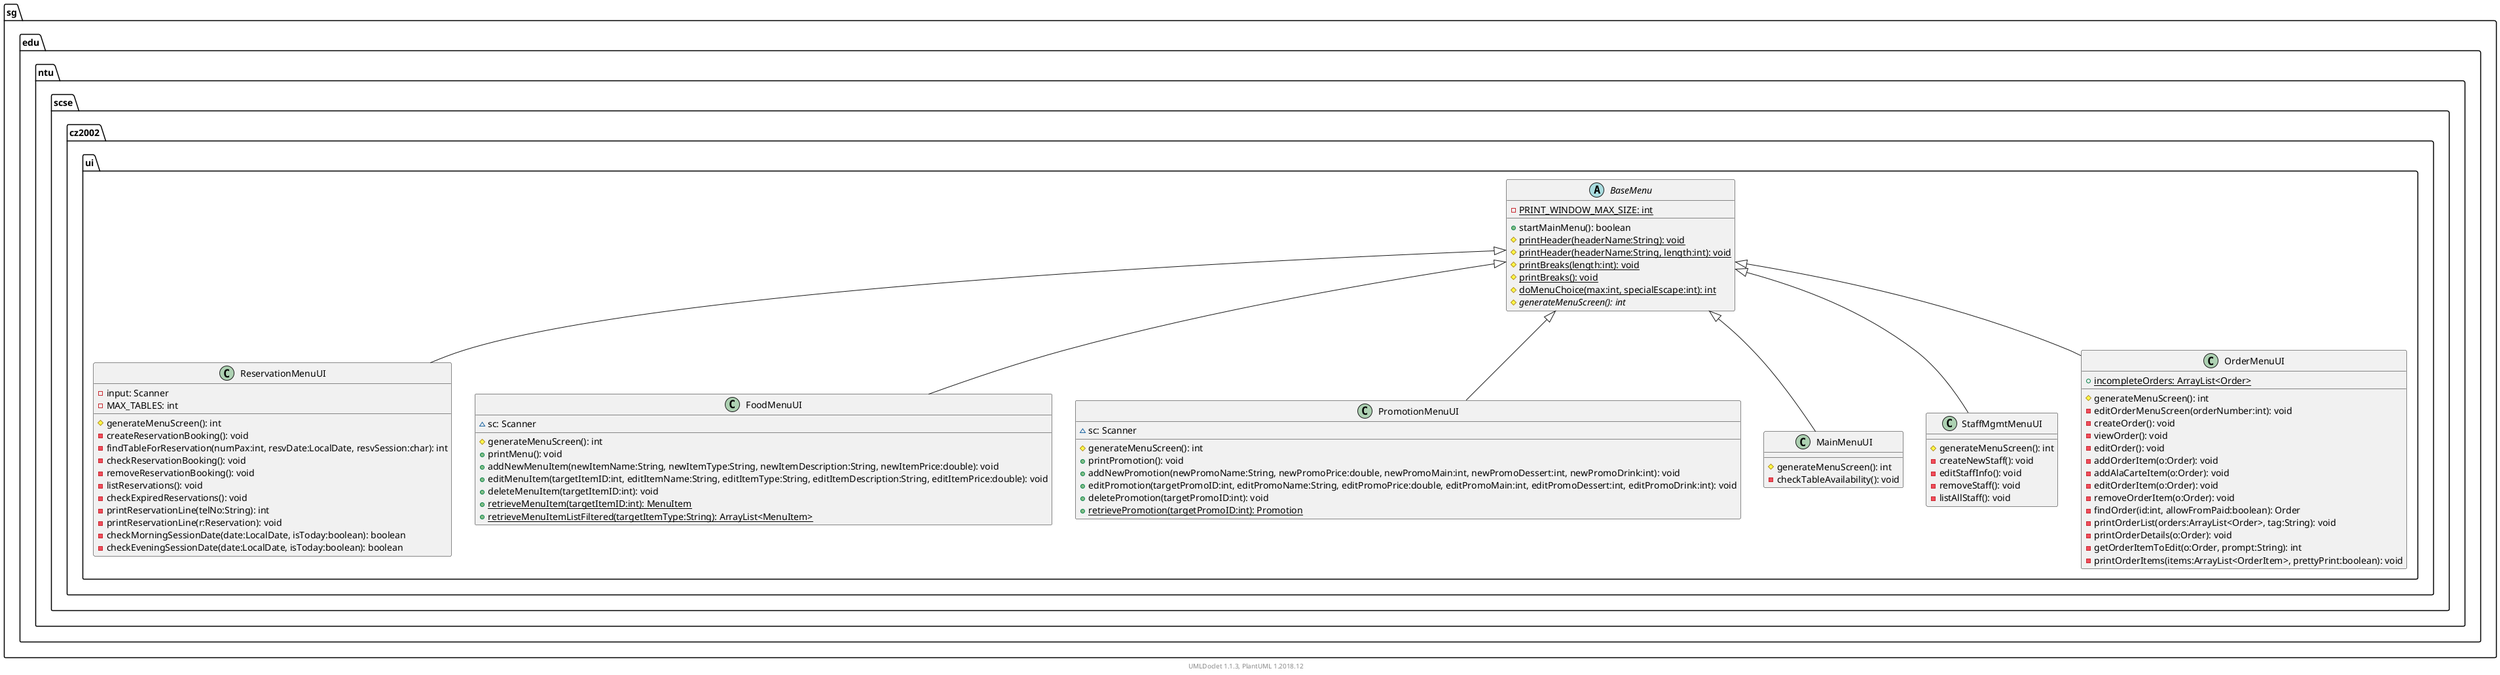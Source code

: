 @startuml

    namespace sg.edu.ntu.scse.cz2002.ui {

        class ReservationMenuUI [[../sg/edu/ntu/scse/cz2002/ui/ReservationMenuUI.html]] {
            -input: Scanner
            -MAX_TABLES: int
            #generateMenuScreen(): int
            -createReservationBooking(): void
            -findTableForReservation(numPax:int, resvDate:LocalDate, resvSession:char): int
            -checkReservationBooking(): void
            -removeReservationBooking(): void
            -listReservations(): void
            -checkExpiredReservations(): void
            -printReservationLine(telNo:String): int
            -printReservationLine(r:Reservation): void
            -checkMorningSessionDate(date:LocalDate, isToday:boolean): boolean
            -checkEveningSessionDate(date:LocalDate, isToday:boolean): boolean
        }

        class FoodMenuUI [[../sg/edu/ntu/scse/cz2002/ui/FoodMenuUI.html]] {
            ~sc: Scanner
            #generateMenuScreen(): int
            +printMenu(): void
            +addNewMenuItem(newItemName:String, newItemType:String, newItemDescription:String, newItemPrice:double): void
            +editMenuItem(targetItemID:int, editItemName:String, editItemType:String, editItemDescription:String, editItemPrice:double): void
            +deleteMenuItem(targetItemID:int): void
            {static} +retrieveMenuItem(targetItemID:int): MenuItem
            {static} +retrieveMenuItemListFiltered(targetItemType:String): ArrayList<MenuItem>
        }

        class PromotionMenuUI [[../sg/edu/ntu/scse/cz2002/ui/PromotionMenuUI.html]] {
            ~sc: Scanner
            #generateMenuScreen(): int
            +printPromotion(): void
            +addNewPromotion(newPromoName:String, newPromoPrice:double, newPromoMain:int, newPromoDessert:int, newPromoDrink:int): void
            +editPromotion(targetPromoID:int, editPromoName:String, editPromoPrice:double, editPromoMain:int, editPromoDessert:int, editPromoDrink:int): void
            +deletePromotion(targetPromoID:int): void
            {static} +retrievePromotion(targetPromoID:int): Promotion
        }

        class MainMenuUI [[../sg/edu/ntu/scse/cz2002/ui/MainMenuUI.html]] {
            #generateMenuScreen(): int
            -checkTableAvailability(): void
        }

        class StaffMgmtMenuUI [[../sg/edu/ntu/scse/cz2002/ui/StaffMgmtMenuUI.html]] {
            #generateMenuScreen(): int
            -createNewStaff(): void
            -editStaffInfo(): void
            -removeStaff(): void
            -listAllStaff(): void
        }

        abstract class BaseMenu [[../sg/edu/ntu/scse/cz2002/ui/BaseMenu.html]] {
            {static} -PRINT_WINDOW_MAX_SIZE: int
            +startMainMenu(): boolean
            {static} #printHeader(headerName:String): void
            {static} #printHeader(headerName:String, length:int): void
            {static} #printBreaks(length:int): void
            {static} #printBreaks(): void
            {static} #doMenuChoice(max:int, specialEscape:int): int
            {abstract} #generateMenuScreen(): int
        }

        class OrderMenuUI [[../sg/edu/ntu/scse/cz2002/ui/OrderMenuUI.html]] {
            {static} +incompleteOrders: ArrayList<Order>
            #generateMenuScreen(): int
            -editOrderMenuScreen(orderNumber:int): void
            -createOrder(): void
            -viewOrder(): void
            -editOrder(): void
            -addOrderItem(o:Order): void
            -addAlaCarteItem(o:Order): void
            -editOrderItem(o:Order): void
            -removeOrderItem(o:Order): void
            -findOrder(id:int, allowFromPaid:boolean): Order
            -printOrderList(orders:ArrayList<Order>, tag:String): void
            -printOrderDetails(o:Order): void
            -getOrderItemToEdit(o:Order, prompt:String): int
            -printOrderItems(items:ArrayList<OrderItem>, prettyPrint:boolean): void
        }

        BaseMenu <|-- ReservationMenuUI

        BaseMenu <|-- FoodMenuUI

        BaseMenu <|-- PromotionMenuUI

        BaseMenu <|-- MainMenuUI

        BaseMenu <|-- StaffMgmtMenuUI

        BaseMenu <|-- OrderMenuUI

    }


    center footer UMLDoclet 1.1.3, PlantUML 1.2018.12
@enduml
